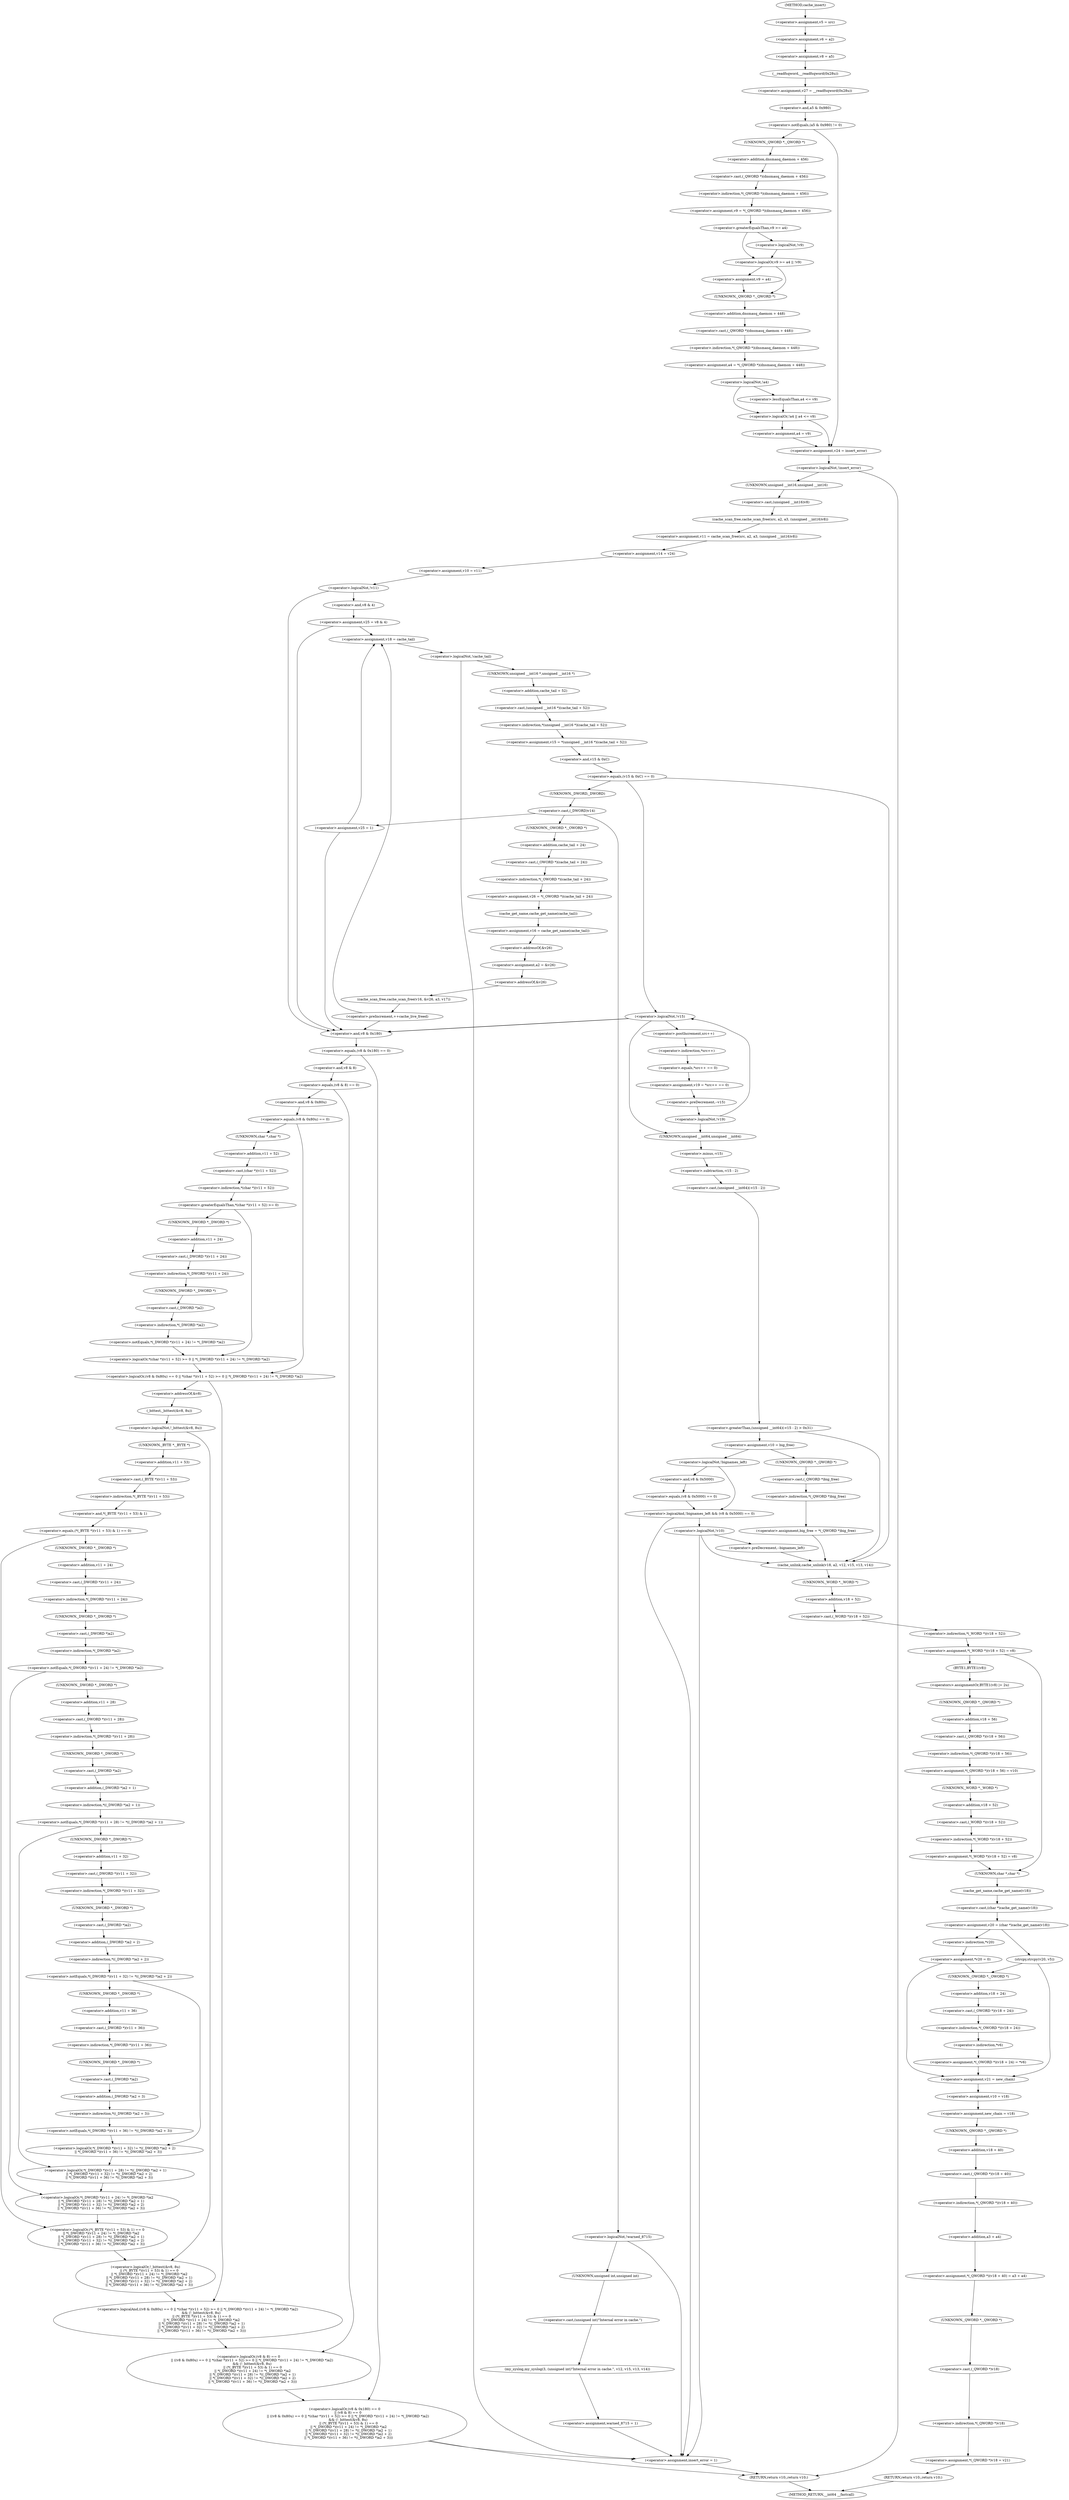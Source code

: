 digraph cache_insert {  
"1000148" [label = "(<operator>.assignment,v5 = src)" ]
"1000151" [label = "(<operator>.assignment,v6 = a2)" ]
"1000154" [label = "(<operator>.assignment,v8 = a5)" ]
"1000157" [label = "(<operator>.assignment,v27 = __readfsqword(0x28u))" ]
"1000159" [label = "(__readfsqword,__readfsqword(0x28u))" ]
"1000162" [label = "(<operator>.notEquals,(a5 & 0x980) != 0)" ]
"1000163" [label = "(<operator>.and,a5 & 0x980)" ]
"1000168" [label = "(<operator>.assignment,v9 = *(_QWORD *)(dnsmasq_daemon + 456))" ]
"1000170" [label = "(<operator>.indirection,*(_QWORD *)(dnsmasq_daemon + 456))" ]
"1000171" [label = "(<operator>.cast,(_QWORD *)(dnsmasq_daemon + 456))" ]
"1000172" [label = "(UNKNOWN,_QWORD *,_QWORD *)" ]
"1000173" [label = "(<operator>.addition,dnsmasq_daemon + 456)" ]
"1000177" [label = "(<operator>.logicalOr,v9 >= a4 || !v9)" ]
"1000178" [label = "(<operator>.greaterEqualsThan,v9 >= a4)" ]
"1000181" [label = "(<operator>.logicalNot,!v9)" ]
"1000183" [label = "(<operator>.assignment,v9 = a4)" ]
"1000186" [label = "(<operator>.assignment,a4 = *(_QWORD *)(dnsmasq_daemon + 448))" ]
"1000188" [label = "(<operator>.indirection,*(_QWORD *)(dnsmasq_daemon + 448))" ]
"1000189" [label = "(<operator>.cast,(_QWORD *)(dnsmasq_daemon + 448))" ]
"1000190" [label = "(UNKNOWN,_QWORD *,_QWORD *)" ]
"1000191" [label = "(<operator>.addition,dnsmasq_daemon + 448)" ]
"1000195" [label = "(<operator>.logicalOr,!a4 || a4 <= v9)" ]
"1000196" [label = "(<operator>.logicalNot,!a4)" ]
"1000198" [label = "(<operator>.lessEqualsThan,a4 <= v9)" ]
"1000201" [label = "(<operator>.assignment,a4 = v9)" ]
"1000205" [label = "(<operator>.assignment,v24 = insert_error)" ]
"1000209" [label = "(<operator>.logicalNot,!insert_error)" ]
"1000212" [label = "(<operator>.assignment,v11 = cache_scan_free(src, a2, a3, (unsigned __int16)v8))" ]
"1000214" [label = "(cache_scan_free,cache_scan_free(src, a2, a3, (unsigned __int16)v8))" ]
"1000218" [label = "(<operator>.cast,(unsigned __int16)v8)" ]
"1000219" [label = "(UNKNOWN,unsigned __int16,unsigned __int16)" ]
"1000221" [label = "(<operator>.assignment,v14 = v24)" ]
"1000224" [label = "(<operator>.assignment,v10 = v11)" ]
"1000228" [label = "(<operator>.logicalNot,!v11)" ]
"1000231" [label = "(<operator>.assignment,v25 = v8 & 4)" ]
"1000233" [label = "(<operator>.and,v8 & 4)" ]
"1000239" [label = "(<operator>.assignment,v18 = cache_tail)" ]
"1000243" [label = "(<operator>.logicalNot,!cache_tail)" ]
"1000246" [label = "(<operator>.assignment,v15 = *(unsigned __int16 *)(cache_tail + 52))" ]
"1000248" [label = "(<operator>.indirection,*(unsigned __int16 *)(cache_tail + 52))" ]
"1000249" [label = "(<operator>.cast,(unsigned __int16 *)(cache_tail + 52))" ]
"1000250" [label = "(UNKNOWN,unsigned __int16 *,unsigned __int16 *)" ]
"1000251" [label = "(<operator>.addition,cache_tail + 52)" ]
"1000255" [label = "(<operator>.equals,(v15 & 0xC) == 0)" ]
"1000256" [label = "(<operator>.and,v15 & 0xC)" ]
"1000268" [label = "(<operator>.logicalNot,!v15)" ]
"1000271" [label = "(<operator>.assignment,v19 = *src++ == 0)" ]
"1000273" [label = "(<operator>.equals,*src++ == 0)" ]
"1000274" [label = "(<operator>.indirection,*src++)" ]
"1000275" [label = "(<operator>.postIncrement,src++)" ]
"1000278" [label = "(<operator>.preDecrement,--v15)" ]
"1000280" [label = "(<operator>.logicalNot,!v19)" ]
"1000283" [label = "(<operator>.greaterThan,(unsigned __int64)(-v15 - 2) > 0x31)" ]
"1000284" [label = "(<operator>.cast,(unsigned __int64)(-v15 - 2))" ]
"1000285" [label = "(UNKNOWN,unsigned __int64,unsigned __int64)" ]
"1000286" [label = "(<operator>.subtraction,-v15 - 2)" ]
"1000287" [label = "(<operator>.minus,-v15)" ]
"1000292" [label = "(<operator>.assignment,v10 = big_free)" ]
"1000298" [label = "(<operator>.assignment,big_free = *(_QWORD *)big_free)" ]
"1000300" [label = "(<operator>.indirection,*(_QWORD *)big_free)" ]
"1000301" [label = "(<operator>.cast,(_QWORD *)big_free)" ]
"1000302" [label = "(UNKNOWN,_QWORD *,_QWORD *)" ]
"1000307" [label = "(<operator>.logicalAnd,!bignames_left && (v8 & 0x5000) == 0)" ]
"1000308" [label = "(<operator>.logicalNot,!bignames_left)" ]
"1000310" [label = "(<operator>.equals,(v8 & 0x5000) == 0)" ]
"1000311" [label = "(<operator>.and,v8 & 0x5000)" ]
"1000317" [label = "(<operator>.logicalNot,!v10)" ]
"1000322" [label = "(<operator>.preDecrement,--bignames_left)" ]
"1000327" [label = "(cache_unlink,cache_unlink(v18, a2, v12, v15, v13, v14))" ]
"1000334" [label = "(<operator>.assignment,*(_WORD *)(v18 + 52) = v8)" ]
"1000335" [label = "(<operator>.indirection,*(_WORD *)(v18 + 52))" ]
"1000336" [label = "(<operator>.cast,(_WORD *)(v18 + 52))" ]
"1000337" [label = "(UNKNOWN,_WORD *,_WORD *)" ]
"1000338" [label = "(<operator>.addition,v18 + 52)" ]
"1000345" [label = "(<operators>.assignmentOr,BYTE1(v8) |= 2u)" ]
"1000346" [label = "(BYTE1,BYTE1(v8))" ]
"1000349" [label = "(<operator>.assignment,*(_QWORD *)(v18 + 56) = v10)" ]
"1000350" [label = "(<operator>.indirection,*(_QWORD *)(v18 + 56))" ]
"1000351" [label = "(<operator>.cast,(_QWORD *)(v18 + 56))" ]
"1000352" [label = "(UNKNOWN,_QWORD *,_QWORD *)" ]
"1000353" [label = "(<operator>.addition,v18 + 56)" ]
"1000357" [label = "(<operator>.assignment,*(_WORD *)(v18 + 52) = v8)" ]
"1000358" [label = "(<operator>.indirection,*(_WORD *)(v18 + 52))" ]
"1000359" [label = "(<operator>.cast,(_WORD *)(v18 + 52))" ]
"1000360" [label = "(UNKNOWN,_WORD *,_WORD *)" ]
"1000361" [label = "(<operator>.addition,v18 + 52)" ]
"1000365" [label = "(<operator>.assignment,v20 = (char *)cache_get_name(v18))" ]
"1000367" [label = "(<operator>.cast,(char *)cache_get_name(v18))" ]
"1000368" [label = "(UNKNOWN,char *,char *)" ]
"1000369" [label = "(cache_get_name,cache_get_name(v18))" ]
"1000373" [label = "(strcpy,strcpy(v20, v5))" ]
"1000377" [label = "(<operator>.assignment,*v20 = 0)" ]
"1000378" [label = "(<operator>.indirection,*v20)" ]
"1000383" [label = "(<operator>.assignment,*(_OWORD *)(v18 + 24) = *v6)" ]
"1000384" [label = "(<operator>.indirection,*(_OWORD *)(v18 + 24))" ]
"1000385" [label = "(<operator>.cast,(_OWORD *)(v18 + 24))" ]
"1000386" [label = "(UNKNOWN,_OWORD *,_OWORD *)" ]
"1000387" [label = "(<operator>.addition,v18 + 24)" ]
"1000390" [label = "(<operator>.indirection,*v6)" ]
"1000392" [label = "(<operator>.assignment,v21 = new_chain)" ]
"1000395" [label = "(<operator>.assignment,v10 = v18)" ]
"1000398" [label = "(<operator>.assignment,new_chain = v18)" ]
"1000401" [label = "(<operator>.assignment,*(_QWORD *)(v18 + 40) = a3 + a4)" ]
"1000402" [label = "(<operator>.indirection,*(_QWORD *)(v18 + 40))" ]
"1000403" [label = "(<operator>.cast,(_QWORD *)(v18 + 40))" ]
"1000404" [label = "(UNKNOWN,_QWORD *,_QWORD *)" ]
"1000405" [label = "(<operator>.addition,v18 + 40)" ]
"1000408" [label = "(<operator>.addition,a3 + a4)" ]
"1000411" [label = "(<operator>.assignment,*(_QWORD *)v18 = v21)" ]
"1000412" [label = "(<operator>.indirection,*(_QWORD *)v18)" ]
"1000413" [label = "(<operator>.cast,(_QWORD *)v18)" ]
"1000414" [label = "(UNKNOWN,_QWORD *,_QWORD *)" ]
"1000417" [label = "(RETURN,return v10;,return v10;)" ]
"1000420" [label = "(<operator>.cast,(_DWORD)v14)" ]
"1000421" [label = "(UNKNOWN,_DWORD,_DWORD)" ]
"1000425" [label = "(<operator>.logicalNot,!warned_8715)" ]
"1000428" [label = "(my_syslog,my_syslog(3, (unsigned int)\"Internal error in cache.\", v12, v15, v13, v14))" ]
"1000430" [label = "(<operator>.cast,(unsigned int)\"Internal error in cache.\")" ]
"1000431" [label = "(UNKNOWN,unsigned int,unsigned int)" ]
"1000437" [label = "(<operator>.assignment,warned_8715 = 1)" ]
"1000444" [label = "(<operator>.assignment,v26 = *(_OWORD *)(cache_tail + 24))" ]
"1000446" [label = "(<operator>.indirection,*(_OWORD *)(cache_tail + 24))" ]
"1000447" [label = "(<operator>.cast,(_OWORD *)(cache_tail + 24))" ]
"1000448" [label = "(UNKNOWN,_OWORD *,_OWORD *)" ]
"1000449" [label = "(<operator>.addition,cache_tail + 24)" ]
"1000452" [label = "(<operator>.assignment,v16 = cache_get_name(cache_tail))" ]
"1000454" [label = "(cache_get_name,cache_get_name(cache_tail))" ]
"1000456" [label = "(<operator>.assignment,a2 = &v26)" ]
"1000458" [label = "(<operator>.addressOf,&v26)" ]
"1000460" [label = "(cache_scan_free,cache_scan_free(v16, &v26, a3, v17))" ]
"1000462" [label = "(<operator>.addressOf,&v26)" ]
"1000466" [label = "(<operator>.preIncrement,++cache_live_freed)" ]
"1000473" [label = "(<operator>.assignment,v25 = 1)" ]
"1000477" [label = "(<operator>.logicalOr,(v8 & 0x180) == 0\n      || (v8 & 8) == 0\n      || ((v8 & 0x80u) == 0 || *(char *)(v11 + 52) >= 0 || *(_DWORD *)(v11 + 24) != *(_DWORD *)a2)\n      && (!_bittest(&v8, 8u)\n       || (*(_BYTE *)(v11 + 53) & 1) == 0\n       || *(_DWORD *)(v11 + 24) != *(_DWORD *)a2\n       || *(_DWORD *)(v11 + 28) != *((_DWORD *)a2 + 1)\n       || *(_DWORD *)(v11 + 32) != *((_DWORD *)a2 + 2)\n       || *(_DWORD *)(v11 + 36) != *((_DWORD *)a2 + 3)))" ]
"1000478" [label = "(<operator>.equals,(v8 & 0x180) == 0)" ]
"1000479" [label = "(<operator>.and,v8 & 0x180)" ]
"1000483" [label = "(<operator>.logicalOr,(v8 & 8) == 0\n      || ((v8 & 0x80u) == 0 || *(char *)(v11 + 52) >= 0 || *(_DWORD *)(v11 + 24) != *(_DWORD *)a2)\n      && (!_bittest(&v8, 8u)\n       || (*(_BYTE *)(v11 + 53) & 1) == 0\n       || *(_DWORD *)(v11 + 24) != *(_DWORD *)a2\n       || *(_DWORD *)(v11 + 28) != *((_DWORD *)a2 + 1)\n       || *(_DWORD *)(v11 + 32) != *((_DWORD *)a2 + 2)\n       || *(_DWORD *)(v11 + 36) != *((_DWORD *)a2 + 3)))" ]
"1000484" [label = "(<operator>.equals,(v8 & 8) == 0)" ]
"1000485" [label = "(<operator>.and,v8 & 8)" ]
"1000489" [label = "(<operator>.logicalAnd,((v8 & 0x80u) == 0 || *(char *)(v11 + 52) >= 0 || *(_DWORD *)(v11 + 24) != *(_DWORD *)a2)\n      && (!_bittest(&v8, 8u)\n       || (*(_BYTE *)(v11 + 53) & 1) == 0\n       || *(_DWORD *)(v11 + 24) != *(_DWORD *)a2\n       || *(_DWORD *)(v11 + 28) != *((_DWORD *)a2 + 1)\n       || *(_DWORD *)(v11 + 32) != *((_DWORD *)a2 + 2)\n       || *(_DWORD *)(v11 + 36) != *((_DWORD *)a2 + 3)))" ]
"1000490" [label = "(<operator>.logicalOr,(v8 & 0x80u) == 0 || *(char *)(v11 + 52) >= 0 || *(_DWORD *)(v11 + 24) != *(_DWORD *)a2)" ]
"1000491" [label = "(<operator>.equals,(v8 & 0x80u) == 0)" ]
"1000492" [label = "(<operator>.and,v8 & 0x80u)" ]
"1000496" [label = "(<operator>.logicalOr,*(char *)(v11 + 52) >= 0 || *(_DWORD *)(v11 + 24) != *(_DWORD *)a2)" ]
"1000497" [label = "(<operator>.greaterEqualsThan,*(char *)(v11 + 52) >= 0)" ]
"1000498" [label = "(<operator>.indirection,*(char *)(v11 + 52))" ]
"1000499" [label = "(<operator>.cast,(char *)(v11 + 52))" ]
"1000500" [label = "(UNKNOWN,char *,char *)" ]
"1000501" [label = "(<operator>.addition,v11 + 52)" ]
"1000505" [label = "(<operator>.notEquals,*(_DWORD *)(v11 + 24) != *(_DWORD *)a2)" ]
"1000506" [label = "(<operator>.indirection,*(_DWORD *)(v11 + 24))" ]
"1000507" [label = "(<operator>.cast,(_DWORD *)(v11 + 24))" ]
"1000508" [label = "(UNKNOWN,_DWORD *,_DWORD *)" ]
"1000509" [label = "(<operator>.addition,v11 + 24)" ]
"1000512" [label = "(<operator>.indirection,*(_DWORD *)a2)" ]
"1000513" [label = "(<operator>.cast,(_DWORD *)a2)" ]
"1000514" [label = "(UNKNOWN,_DWORD *,_DWORD *)" ]
"1000516" [label = "(<operator>.logicalOr,!_bittest(&v8, 8u)\n       || (*(_BYTE *)(v11 + 53) & 1) == 0\n       || *(_DWORD *)(v11 + 24) != *(_DWORD *)a2\n       || *(_DWORD *)(v11 + 28) != *((_DWORD *)a2 + 1)\n       || *(_DWORD *)(v11 + 32) != *((_DWORD *)a2 + 2)\n       || *(_DWORD *)(v11 + 36) != *((_DWORD *)a2 + 3))" ]
"1000517" [label = "(<operator>.logicalNot,!_bittest(&v8, 8u))" ]
"1000518" [label = "(_bittest,_bittest(&v8, 8u))" ]
"1000519" [label = "(<operator>.addressOf,&v8)" ]
"1000522" [label = "(<operator>.logicalOr,(*(_BYTE *)(v11 + 53) & 1) == 0\n       || *(_DWORD *)(v11 + 24) != *(_DWORD *)a2\n       || *(_DWORD *)(v11 + 28) != *((_DWORD *)a2 + 1)\n       || *(_DWORD *)(v11 + 32) != *((_DWORD *)a2 + 2)\n       || *(_DWORD *)(v11 + 36) != *((_DWORD *)a2 + 3))" ]
"1000523" [label = "(<operator>.equals,(*(_BYTE *)(v11 + 53) & 1) == 0)" ]
"1000524" [label = "(<operator>.and,*(_BYTE *)(v11 + 53) & 1)" ]
"1000525" [label = "(<operator>.indirection,*(_BYTE *)(v11 + 53))" ]
"1000526" [label = "(<operator>.cast,(_BYTE *)(v11 + 53))" ]
"1000527" [label = "(UNKNOWN,_BYTE *,_BYTE *)" ]
"1000528" [label = "(<operator>.addition,v11 + 53)" ]
"1000533" [label = "(<operator>.logicalOr,*(_DWORD *)(v11 + 24) != *(_DWORD *)a2\n       || *(_DWORD *)(v11 + 28) != *((_DWORD *)a2 + 1)\n       || *(_DWORD *)(v11 + 32) != *((_DWORD *)a2 + 2)\n       || *(_DWORD *)(v11 + 36) != *((_DWORD *)a2 + 3))" ]
"1000534" [label = "(<operator>.notEquals,*(_DWORD *)(v11 + 24) != *(_DWORD *)a2)" ]
"1000535" [label = "(<operator>.indirection,*(_DWORD *)(v11 + 24))" ]
"1000536" [label = "(<operator>.cast,(_DWORD *)(v11 + 24))" ]
"1000537" [label = "(UNKNOWN,_DWORD *,_DWORD *)" ]
"1000538" [label = "(<operator>.addition,v11 + 24)" ]
"1000541" [label = "(<operator>.indirection,*(_DWORD *)a2)" ]
"1000542" [label = "(<operator>.cast,(_DWORD *)a2)" ]
"1000543" [label = "(UNKNOWN,_DWORD *,_DWORD *)" ]
"1000545" [label = "(<operator>.logicalOr,*(_DWORD *)(v11 + 28) != *((_DWORD *)a2 + 1)\n       || *(_DWORD *)(v11 + 32) != *((_DWORD *)a2 + 2)\n       || *(_DWORD *)(v11 + 36) != *((_DWORD *)a2 + 3))" ]
"1000546" [label = "(<operator>.notEquals,*(_DWORD *)(v11 + 28) != *((_DWORD *)a2 + 1))" ]
"1000547" [label = "(<operator>.indirection,*(_DWORD *)(v11 + 28))" ]
"1000548" [label = "(<operator>.cast,(_DWORD *)(v11 + 28))" ]
"1000549" [label = "(UNKNOWN,_DWORD *,_DWORD *)" ]
"1000550" [label = "(<operator>.addition,v11 + 28)" ]
"1000553" [label = "(<operator>.indirection,*((_DWORD *)a2 + 1))" ]
"1000554" [label = "(<operator>.addition,(_DWORD *)a2 + 1)" ]
"1000555" [label = "(<operator>.cast,(_DWORD *)a2)" ]
"1000556" [label = "(UNKNOWN,_DWORD *,_DWORD *)" ]
"1000559" [label = "(<operator>.logicalOr,*(_DWORD *)(v11 + 32) != *((_DWORD *)a2 + 2)\n       || *(_DWORD *)(v11 + 36) != *((_DWORD *)a2 + 3))" ]
"1000560" [label = "(<operator>.notEquals,*(_DWORD *)(v11 + 32) != *((_DWORD *)a2 + 2))" ]
"1000561" [label = "(<operator>.indirection,*(_DWORD *)(v11 + 32))" ]
"1000562" [label = "(<operator>.cast,(_DWORD *)(v11 + 32))" ]
"1000563" [label = "(UNKNOWN,_DWORD *,_DWORD *)" ]
"1000564" [label = "(<operator>.addition,v11 + 32)" ]
"1000567" [label = "(<operator>.indirection,*((_DWORD *)a2 + 2))" ]
"1000568" [label = "(<operator>.addition,(_DWORD *)a2 + 2)" ]
"1000569" [label = "(<operator>.cast,(_DWORD *)a2)" ]
"1000570" [label = "(UNKNOWN,_DWORD *,_DWORD *)" ]
"1000573" [label = "(<operator>.notEquals,*(_DWORD *)(v11 + 36) != *((_DWORD *)a2 + 3))" ]
"1000574" [label = "(<operator>.indirection,*(_DWORD *)(v11 + 36))" ]
"1000575" [label = "(<operator>.cast,(_DWORD *)(v11 + 36))" ]
"1000576" [label = "(UNKNOWN,_DWORD *,_DWORD *)" ]
"1000577" [label = "(<operator>.addition,v11 + 36)" ]
"1000580" [label = "(<operator>.indirection,*((_DWORD *)a2 + 3))" ]
"1000581" [label = "(<operator>.addition,(_DWORD *)a2 + 3)" ]
"1000582" [label = "(<operator>.cast,(_DWORD *)a2)" ]
"1000583" [label = "(UNKNOWN,_DWORD *,_DWORD *)" ]
"1000588" [label = "(<operator>.assignment,insert_error = 1)" ]
"1000592" [label = "(RETURN,return v10;,return v10;)" ]
"1000121" [label = "(METHOD,cache_insert)" ]
"1000594" [label = "(METHOD_RETURN,__int64 __fastcall)" ]
  "1000148" -> "1000151" 
  "1000151" -> "1000154" 
  "1000154" -> "1000159" 
  "1000157" -> "1000163" 
  "1000159" -> "1000157" 
  "1000162" -> "1000172" 
  "1000162" -> "1000205" 
  "1000163" -> "1000162" 
  "1000168" -> "1000178" 
  "1000170" -> "1000168" 
  "1000171" -> "1000170" 
  "1000172" -> "1000173" 
  "1000173" -> "1000171" 
  "1000177" -> "1000183" 
  "1000177" -> "1000190" 
  "1000178" -> "1000177" 
  "1000178" -> "1000181" 
  "1000181" -> "1000177" 
  "1000183" -> "1000190" 
  "1000186" -> "1000196" 
  "1000188" -> "1000186" 
  "1000189" -> "1000188" 
  "1000190" -> "1000191" 
  "1000191" -> "1000189" 
  "1000195" -> "1000201" 
  "1000195" -> "1000205" 
  "1000196" -> "1000195" 
  "1000196" -> "1000198" 
  "1000198" -> "1000195" 
  "1000201" -> "1000205" 
  "1000205" -> "1000209" 
  "1000209" -> "1000219" 
  "1000209" -> "1000592" 
  "1000212" -> "1000221" 
  "1000214" -> "1000212" 
  "1000218" -> "1000214" 
  "1000219" -> "1000218" 
  "1000221" -> "1000224" 
  "1000224" -> "1000228" 
  "1000228" -> "1000233" 
  "1000228" -> "1000479" 
  "1000231" -> "1000239" 
  "1000231" -> "1000479" 
  "1000233" -> "1000231" 
  "1000239" -> "1000243" 
  "1000243" -> "1000588" 
  "1000243" -> "1000250" 
  "1000246" -> "1000256" 
  "1000248" -> "1000246" 
  "1000249" -> "1000248" 
  "1000250" -> "1000251" 
  "1000251" -> "1000249" 
  "1000255" -> "1000421" 
  "1000255" -> "1000268" 
  "1000255" -> "1000327" 
  "1000256" -> "1000255" 
  "1000268" -> "1000285" 
  "1000268" -> "1000479" 
  "1000268" -> "1000479" 
  "1000268" -> "1000275" 
  "1000271" -> "1000278" 
  "1000273" -> "1000271" 
  "1000274" -> "1000273" 
  "1000275" -> "1000274" 
  "1000278" -> "1000280" 
  "1000280" -> "1000285" 
  "1000280" -> "1000268" 
  "1000283" -> "1000292" 
  "1000283" -> "1000327" 
  "1000284" -> "1000283" 
  "1000285" -> "1000287" 
  "1000286" -> "1000284" 
  "1000287" -> "1000286" 
  "1000292" -> "1000302" 
  "1000292" -> "1000308" 
  "1000298" -> "1000327" 
  "1000300" -> "1000298" 
  "1000301" -> "1000300" 
  "1000302" -> "1000301" 
  "1000307" -> "1000588" 
  "1000307" -> "1000317" 
  "1000308" -> "1000307" 
  "1000308" -> "1000311" 
  "1000310" -> "1000307" 
  "1000311" -> "1000310" 
  "1000317" -> "1000588" 
  "1000317" -> "1000322" 
  "1000317" -> "1000327" 
  "1000322" -> "1000327" 
  "1000327" -> "1000337" 
  "1000334" -> "1000346" 
  "1000334" -> "1000368" 
  "1000335" -> "1000334" 
  "1000336" -> "1000335" 
  "1000337" -> "1000338" 
  "1000338" -> "1000336" 
  "1000345" -> "1000352" 
  "1000346" -> "1000345" 
  "1000349" -> "1000360" 
  "1000350" -> "1000349" 
  "1000351" -> "1000350" 
  "1000352" -> "1000353" 
  "1000353" -> "1000351" 
  "1000357" -> "1000368" 
  "1000358" -> "1000357" 
  "1000359" -> "1000358" 
  "1000360" -> "1000361" 
  "1000361" -> "1000359" 
  "1000365" -> "1000373" 
  "1000365" -> "1000378" 
  "1000367" -> "1000365" 
  "1000368" -> "1000369" 
  "1000369" -> "1000367" 
  "1000373" -> "1000386" 
  "1000373" -> "1000392" 
  "1000377" -> "1000386" 
  "1000377" -> "1000392" 
  "1000378" -> "1000377" 
  "1000383" -> "1000392" 
  "1000384" -> "1000390" 
  "1000385" -> "1000384" 
  "1000386" -> "1000387" 
  "1000387" -> "1000385" 
  "1000390" -> "1000383" 
  "1000392" -> "1000395" 
  "1000395" -> "1000398" 
  "1000398" -> "1000404" 
  "1000401" -> "1000414" 
  "1000402" -> "1000408" 
  "1000403" -> "1000402" 
  "1000404" -> "1000405" 
  "1000405" -> "1000403" 
  "1000408" -> "1000401" 
  "1000411" -> "1000417" 
  "1000412" -> "1000411" 
  "1000413" -> "1000412" 
  "1000414" -> "1000413" 
  "1000417" -> "1000594" 
  "1000420" -> "1000425" 
  "1000420" -> "1000448" 
  "1000420" -> "1000473" 
  "1000421" -> "1000420" 
  "1000425" -> "1000431" 
  "1000425" -> "1000588" 
  "1000428" -> "1000437" 
  "1000430" -> "1000428" 
  "1000431" -> "1000430" 
  "1000437" -> "1000588" 
  "1000444" -> "1000454" 
  "1000446" -> "1000444" 
  "1000447" -> "1000446" 
  "1000448" -> "1000449" 
  "1000449" -> "1000447" 
  "1000452" -> "1000458" 
  "1000454" -> "1000452" 
  "1000456" -> "1000462" 
  "1000458" -> "1000456" 
  "1000460" -> "1000466" 
  "1000462" -> "1000460" 
  "1000466" -> "1000239" 
  "1000466" -> "1000479" 
  "1000473" -> "1000239" 
  "1000473" -> "1000479" 
  "1000477" -> "1000588" 
  "1000477" -> "1000592" 
  "1000478" -> "1000477" 
  "1000478" -> "1000485" 
  "1000479" -> "1000478" 
  "1000483" -> "1000477" 
  "1000484" -> "1000483" 
  "1000484" -> "1000492" 
  "1000485" -> "1000484" 
  "1000489" -> "1000483" 
  "1000490" -> "1000489" 
  "1000490" -> "1000519" 
  "1000491" -> "1000500" 
  "1000491" -> "1000490" 
  "1000492" -> "1000491" 
  "1000496" -> "1000490" 
  "1000497" -> "1000508" 
  "1000497" -> "1000496" 
  "1000498" -> "1000497" 
  "1000499" -> "1000498" 
  "1000500" -> "1000501" 
  "1000501" -> "1000499" 
  "1000505" -> "1000496" 
  "1000506" -> "1000514" 
  "1000507" -> "1000506" 
  "1000508" -> "1000509" 
  "1000509" -> "1000507" 
  "1000512" -> "1000505" 
  "1000513" -> "1000512" 
  "1000514" -> "1000513" 
  "1000516" -> "1000489" 
  "1000517" -> "1000527" 
  "1000517" -> "1000516" 
  "1000518" -> "1000517" 
  "1000519" -> "1000518" 
  "1000522" -> "1000516" 
  "1000523" -> "1000537" 
  "1000523" -> "1000522" 
  "1000524" -> "1000523" 
  "1000525" -> "1000524" 
  "1000526" -> "1000525" 
  "1000527" -> "1000528" 
  "1000528" -> "1000526" 
  "1000533" -> "1000522" 
  "1000534" -> "1000549" 
  "1000534" -> "1000533" 
  "1000535" -> "1000543" 
  "1000536" -> "1000535" 
  "1000537" -> "1000538" 
  "1000538" -> "1000536" 
  "1000541" -> "1000534" 
  "1000542" -> "1000541" 
  "1000543" -> "1000542" 
  "1000545" -> "1000533" 
  "1000546" -> "1000563" 
  "1000546" -> "1000545" 
  "1000547" -> "1000556" 
  "1000548" -> "1000547" 
  "1000549" -> "1000550" 
  "1000550" -> "1000548" 
  "1000553" -> "1000546" 
  "1000554" -> "1000553" 
  "1000555" -> "1000554" 
  "1000556" -> "1000555" 
  "1000559" -> "1000545" 
  "1000560" -> "1000576" 
  "1000560" -> "1000559" 
  "1000561" -> "1000570" 
  "1000562" -> "1000561" 
  "1000563" -> "1000564" 
  "1000564" -> "1000562" 
  "1000567" -> "1000560" 
  "1000568" -> "1000567" 
  "1000569" -> "1000568" 
  "1000570" -> "1000569" 
  "1000573" -> "1000559" 
  "1000574" -> "1000583" 
  "1000575" -> "1000574" 
  "1000576" -> "1000577" 
  "1000577" -> "1000575" 
  "1000580" -> "1000573" 
  "1000581" -> "1000580" 
  "1000582" -> "1000581" 
  "1000583" -> "1000582" 
  "1000588" -> "1000592" 
  "1000592" -> "1000594" 
  "1000121" -> "1000148" 
}
